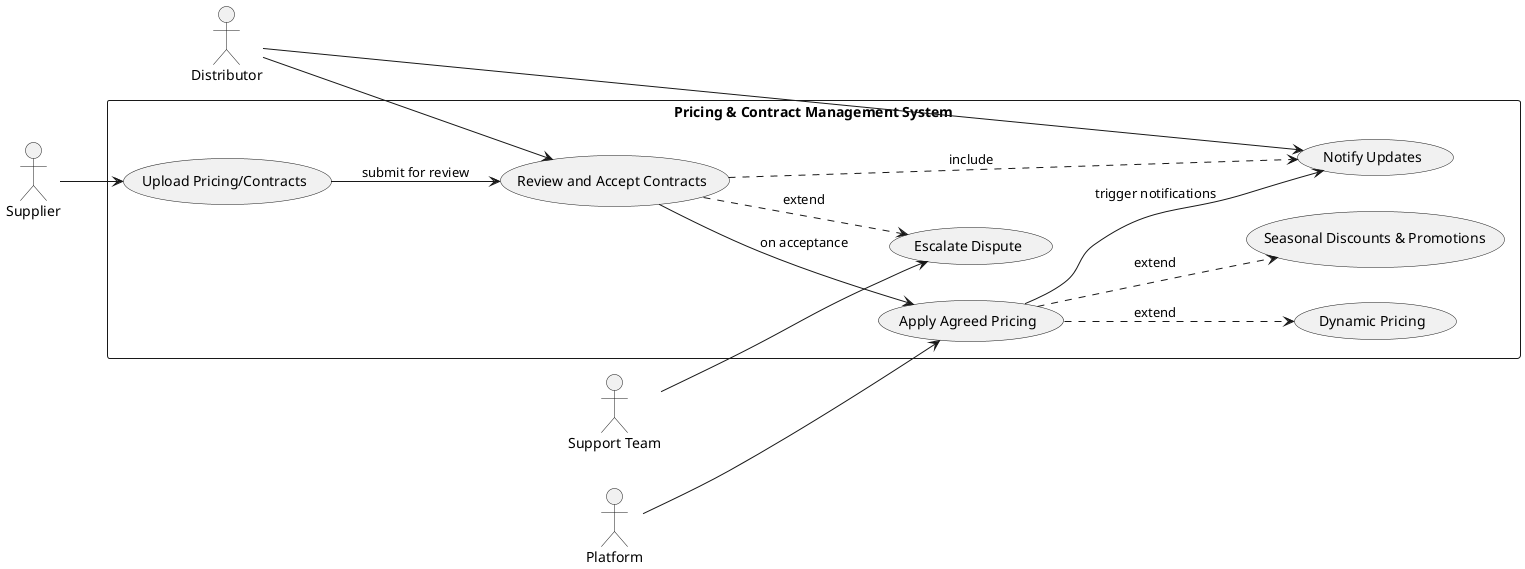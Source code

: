 @startuml
left to right direction

actor Supplier
actor Distributor
actor Platform
actor "Support Team" as Support

rectangle "Pricing & Contract Management System" {
    usecase "Upload Pricing/Contracts" as UC1
    usecase "Review and Accept Contracts" as UC2
    usecase "Apply Agreed Pricing" as UC3
    usecase "Notify Updates" as UC4
    usecase "Dynamic Pricing" as UC5
    usecase "Seasonal Discounts & Promotions" as UC6
    usecase "Escalate Dispute" as UC7
}

' Actor interactions
Supplier --> UC1
Distributor --> UC2
Platform --> UC3
Distributor --> UC4
Support --> UC7

' Main flow connections
UC1 --> UC2 : submit for review
UC2 --> UC3 : on acceptance
UC3 --> UC4 : trigger notifications

' Include relationship (always happens)
UC2 ..> UC4 : «include»

' Extend relationships (optional/conditional flows)
UC3 ..> UC5 : «extend»
UC3 ..> UC6 : «extend»
UC2 ..> UC7 : «extend»

@enduml
